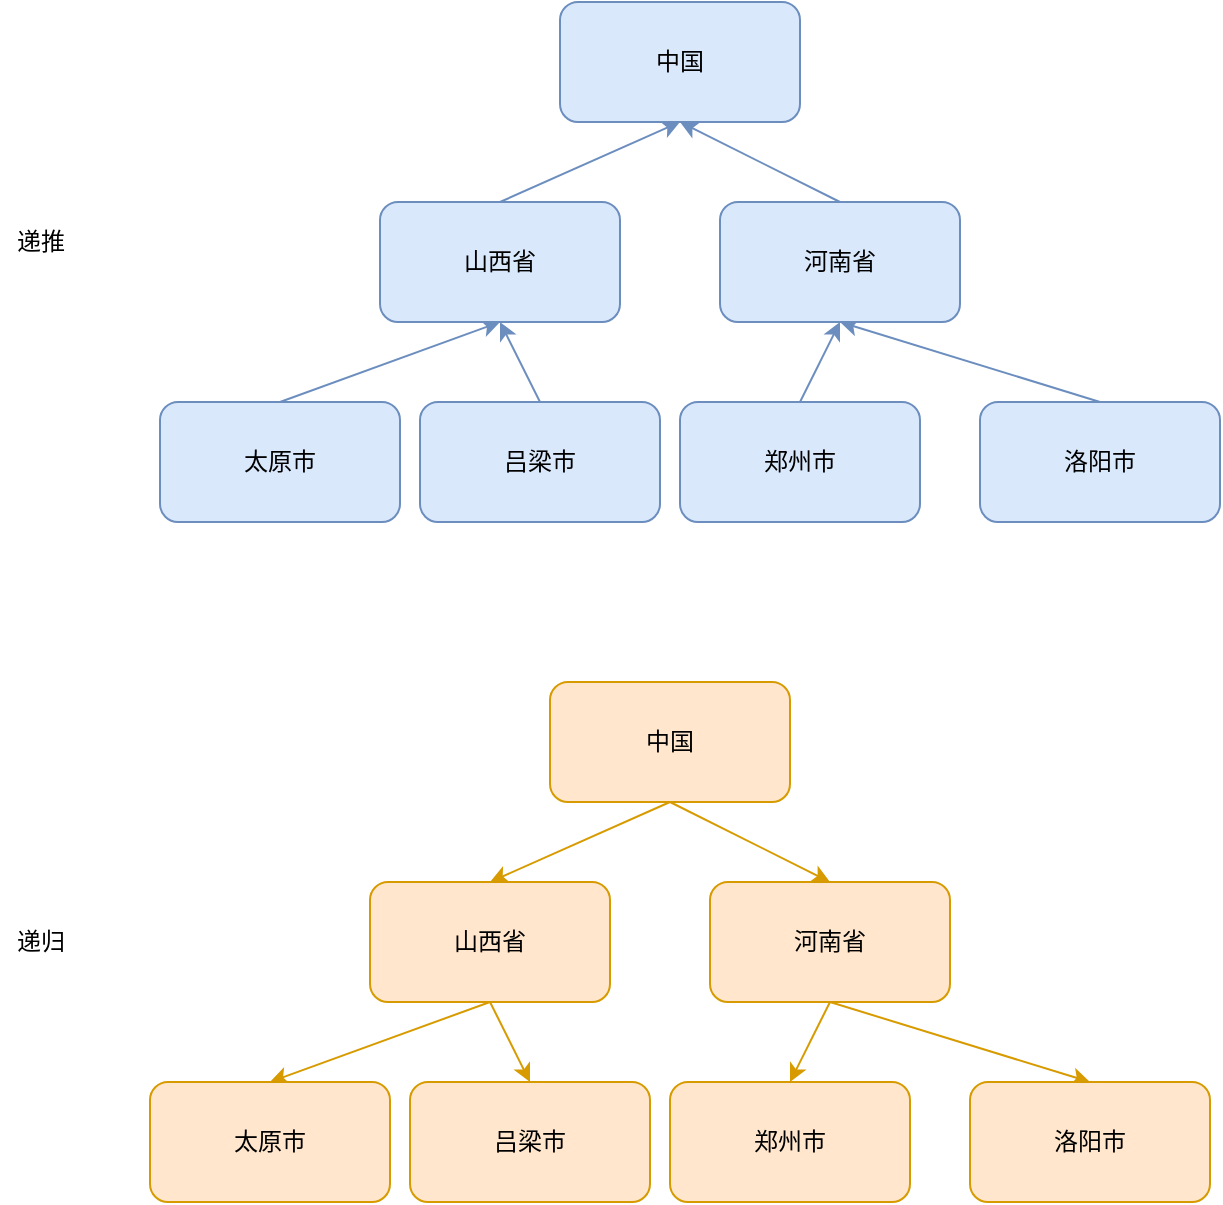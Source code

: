 <mxfile version="14.9.8" type="github">
  <diagram id="CiHEB5EdygiSyAVfYV6F" name="Page-1">
    <mxGraphModel dx="1773" dy="536" grid="1" gridSize="10" guides="1" tooltips="1" connect="1" arrows="1" fold="1" page="1" pageScale="1" pageWidth="827" pageHeight="1169" math="0" shadow="0">
      <root>
        <mxCell id="0" />
        <mxCell id="1" parent="0" />
        <mxCell id="MrYeKg7zcSNxE-EKz_dD-4" style="rounded=0;orthogonalLoop=1;jettySize=auto;html=1;exitX=0.5;exitY=1;exitDx=0;exitDy=0;entryX=0.5;entryY=0;entryDx=0;entryDy=0;startArrow=classic;startFill=1;endArrow=none;endFill=0;fillColor=#dae8fc;strokeColor=#6c8ebf;" edge="1" parent="1" source="MrYeKg7zcSNxE-EKz_dD-1" target="MrYeKg7zcSNxE-EKz_dD-2">
          <mxGeometry relative="1" as="geometry" />
        </mxCell>
        <mxCell id="MrYeKg7zcSNxE-EKz_dD-5" style="rounded=0;orthogonalLoop=1;jettySize=auto;html=1;exitX=0.5;exitY=1;exitDx=0;exitDy=0;entryX=0.5;entryY=0;entryDx=0;entryDy=0;startArrow=classic;startFill=1;endArrow=none;endFill=0;fillColor=#dae8fc;strokeColor=#6c8ebf;" edge="1" parent="1" source="MrYeKg7zcSNxE-EKz_dD-1" target="MrYeKg7zcSNxE-EKz_dD-3">
          <mxGeometry relative="1" as="geometry" />
        </mxCell>
        <mxCell id="MrYeKg7zcSNxE-EKz_dD-1" value="中国" style="rounded=1;whiteSpace=wrap;html=1;fillColor=#dae8fc;strokeColor=#6c8ebf;" vertex="1" parent="1">
          <mxGeometry x="250" y="160" width="120" height="60" as="geometry" />
        </mxCell>
        <mxCell id="MrYeKg7zcSNxE-EKz_dD-10" style="rounded=0;orthogonalLoop=1;jettySize=auto;html=1;exitX=0.5;exitY=1;exitDx=0;exitDy=0;entryX=0.5;entryY=0;entryDx=0;entryDy=0;startArrow=classic;startFill=1;endArrow=none;endFill=0;fillColor=#dae8fc;strokeColor=#6c8ebf;" edge="1" parent="1" source="MrYeKg7zcSNxE-EKz_dD-2" target="MrYeKg7zcSNxE-EKz_dD-6">
          <mxGeometry relative="1" as="geometry" />
        </mxCell>
        <mxCell id="MrYeKg7zcSNxE-EKz_dD-11" style="rounded=0;orthogonalLoop=1;jettySize=auto;html=1;exitX=0.5;exitY=1;exitDx=0;exitDy=0;entryX=0.5;entryY=0;entryDx=0;entryDy=0;startArrow=classic;startFill=1;endArrow=none;endFill=0;fillColor=#dae8fc;strokeColor=#6c8ebf;" edge="1" parent="1" source="MrYeKg7zcSNxE-EKz_dD-2" target="MrYeKg7zcSNxE-EKz_dD-7">
          <mxGeometry relative="1" as="geometry" />
        </mxCell>
        <mxCell id="MrYeKg7zcSNxE-EKz_dD-2" value="山西省" style="rounded=1;whiteSpace=wrap;html=1;fillColor=#dae8fc;strokeColor=#6c8ebf;" vertex="1" parent="1">
          <mxGeometry x="160" y="260" width="120" height="60" as="geometry" />
        </mxCell>
        <mxCell id="MrYeKg7zcSNxE-EKz_dD-12" style="rounded=0;orthogonalLoop=1;jettySize=auto;html=1;exitX=0.5;exitY=1;exitDx=0;exitDy=0;entryX=0.5;entryY=0;entryDx=0;entryDy=0;startArrow=classic;startFill=1;endArrow=none;endFill=0;fillColor=#dae8fc;strokeColor=#6c8ebf;" edge="1" parent="1" source="MrYeKg7zcSNxE-EKz_dD-3" target="MrYeKg7zcSNxE-EKz_dD-8">
          <mxGeometry relative="1" as="geometry" />
        </mxCell>
        <mxCell id="MrYeKg7zcSNxE-EKz_dD-13" style="rounded=0;orthogonalLoop=1;jettySize=auto;html=1;exitX=0.5;exitY=1;exitDx=0;exitDy=0;entryX=0.5;entryY=0;entryDx=0;entryDy=0;endArrow=none;endFill=0;startArrow=classic;startFill=1;fillColor=#dae8fc;strokeColor=#6c8ebf;" edge="1" parent="1" source="MrYeKg7zcSNxE-EKz_dD-3" target="MrYeKg7zcSNxE-EKz_dD-9">
          <mxGeometry relative="1" as="geometry" />
        </mxCell>
        <mxCell id="MrYeKg7zcSNxE-EKz_dD-3" value="河南省" style="rounded=1;whiteSpace=wrap;html=1;fillColor=#dae8fc;strokeColor=#6c8ebf;" vertex="1" parent="1">
          <mxGeometry x="330" y="260" width="120" height="60" as="geometry" />
        </mxCell>
        <mxCell id="MrYeKg7zcSNxE-EKz_dD-6" value="太原市" style="rounded=1;whiteSpace=wrap;html=1;fillColor=#dae8fc;strokeColor=#6c8ebf;" vertex="1" parent="1">
          <mxGeometry x="50" y="360" width="120" height="60" as="geometry" />
        </mxCell>
        <mxCell id="MrYeKg7zcSNxE-EKz_dD-7" value="吕梁市" style="rounded=1;whiteSpace=wrap;html=1;fillColor=#dae8fc;strokeColor=#6c8ebf;" vertex="1" parent="1">
          <mxGeometry x="180" y="360" width="120" height="60" as="geometry" />
        </mxCell>
        <mxCell id="MrYeKg7zcSNxE-EKz_dD-8" value="郑州市" style="rounded=1;whiteSpace=wrap;html=1;fillColor=#dae8fc;strokeColor=#6c8ebf;" vertex="1" parent="1">
          <mxGeometry x="310" y="360" width="120" height="60" as="geometry" />
        </mxCell>
        <mxCell id="MrYeKg7zcSNxE-EKz_dD-9" value="洛阳市" style="rounded=1;whiteSpace=wrap;html=1;fillColor=#dae8fc;strokeColor=#6c8ebf;" vertex="1" parent="1">
          <mxGeometry x="460" y="360" width="120" height="60" as="geometry" />
        </mxCell>
        <mxCell id="MrYeKg7zcSNxE-EKz_dD-14" style="rounded=0;orthogonalLoop=1;jettySize=auto;html=1;exitX=0.5;exitY=1;exitDx=0;exitDy=0;entryX=0.5;entryY=0;entryDx=0;entryDy=0;fillColor=#ffe6cc;strokeColor=#d79b00;" edge="1" parent="1" source="MrYeKg7zcSNxE-EKz_dD-16" target="MrYeKg7zcSNxE-EKz_dD-19">
          <mxGeometry relative="1" as="geometry" />
        </mxCell>
        <mxCell id="MrYeKg7zcSNxE-EKz_dD-15" style="rounded=0;orthogonalLoop=1;jettySize=auto;html=1;exitX=0.5;exitY=1;exitDx=0;exitDy=0;entryX=0.5;entryY=0;entryDx=0;entryDy=0;fillColor=#ffe6cc;strokeColor=#d79b00;" edge="1" parent="1" source="MrYeKg7zcSNxE-EKz_dD-16" target="MrYeKg7zcSNxE-EKz_dD-22">
          <mxGeometry relative="1" as="geometry" />
        </mxCell>
        <mxCell id="MrYeKg7zcSNxE-EKz_dD-16" value="中国" style="rounded=1;whiteSpace=wrap;html=1;fillColor=#ffe6cc;strokeColor=#d79b00;" vertex="1" parent="1">
          <mxGeometry x="245" y="500" width="120" height="60" as="geometry" />
        </mxCell>
        <mxCell id="MrYeKg7zcSNxE-EKz_dD-17" style="rounded=0;orthogonalLoop=1;jettySize=auto;html=1;exitX=0.5;exitY=1;exitDx=0;exitDy=0;entryX=0.5;entryY=0;entryDx=0;entryDy=0;fillColor=#ffe6cc;strokeColor=#d79b00;" edge="1" parent="1" source="MrYeKg7zcSNxE-EKz_dD-19" target="MrYeKg7zcSNxE-EKz_dD-23">
          <mxGeometry relative="1" as="geometry" />
        </mxCell>
        <mxCell id="MrYeKg7zcSNxE-EKz_dD-18" style="rounded=0;orthogonalLoop=1;jettySize=auto;html=1;exitX=0.5;exitY=1;exitDx=0;exitDy=0;entryX=0.5;entryY=0;entryDx=0;entryDy=0;fillColor=#ffe6cc;strokeColor=#d79b00;" edge="1" parent="1" source="MrYeKg7zcSNxE-EKz_dD-19" target="MrYeKg7zcSNxE-EKz_dD-24">
          <mxGeometry relative="1" as="geometry" />
        </mxCell>
        <mxCell id="MrYeKg7zcSNxE-EKz_dD-19" value="山西省" style="rounded=1;whiteSpace=wrap;html=1;fillColor=#ffe6cc;strokeColor=#d79b00;" vertex="1" parent="1">
          <mxGeometry x="155" y="600" width="120" height="60" as="geometry" />
        </mxCell>
        <mxCell id="MrYeKg7zcSNxE-EKz_dD-20" style="rounded=0;orthogonalLoop=1;jettySize=auto;html=1;exitX=0.5;exitY=1;exitDx=0;exitDy=0;entryX=0.5;entryY=0;entryDx=0;entryDy=0;fillColor=#ffe6cc;strokeColor=#d79b00;" edge="1" parent="1" source="MrYeKg7zcSNxE-EKz_dD-22" target="MrYeKg7zcSNxE-EKz_dD-25">
          <mxGeometry relative="1" as="geometry" />
        </mxCell>
        <mxCell id="MrYeKg7zcSNxE-EKz_dD-21" style="rounded=0;orthogonalLoop=1;jettySize=auto;html=1;exitX=0.5;exitY=1;exitDx=0;exitDy=0;entryX=0.5;entryY=0;entryDx=0;entryDy=0;fillColor=#ffe6cc;strokeColor=#d79b00;" edge="1" parent="1" source="MrYeKg7zcSNxE-EKz_dD-22" target="MrYeKg7zcSNxE-EKz_dD-26">
          <mxGeometry relative="1" as="geometry" />
        </mxCell>
        <mxCell id="MrYeKg7zcSNxE-EKz_dD-22" value="河南省" style="rounded=1;whiteSpace=wrap;html=1;fillColor=#ffe6cc;strokeColor=#d79b00;" vertex="1" parent="1">
          <mxGeometry x="325" y="600" width="120" height="60" as="geometry" />
        </mxCell>
        <mxCell id="MrYeKg7zcSNxE-EKz_dD-23" value="太原市" style="rounded=1;whiteSpace=wrap;html=1;fillColor=#ffe6cc;strokeColor=#d79b00;" vertex="1" parent="1">
          <mxGeometry x="45" y="700" width="120" height="60" as="geometry" />
        </mxCell>
        <mxCell id="MrYeKg7zcSNxE-EKz_dD-24" value="吕梁市" style="rounded=1;whiteSpace=wrap;html=1;fillColor=#ffe6cc;strokeColor=#d79b00;" vertex="1" parent="1">
          <mxGeometry x="175" y="700" width="120" height="60" as="geometry" />
        </mxCell>
        <mxCell id="MrYeKg7zcSNxE-EKz_dD-25" value="郑州市" style="rounded=1;whiteSpace=wrap;html=1;fillColor=#ffe6cc;strokeColor=#d79b00;" vertex="1" parent="1">
          <mxGeometry x="305" y="700" width="120" height="60" as="geometry" />
        </mxCell>
        <mxCell id="MrYeKg7zcSNxE-EKz_dD-26" value="洛阳市" style="rounded=1;whiteSpace=wrap;html=1;fillColor=#ffe6cc;strokeColor=#d79b00;" vertex="1" parent="1">
          <mxGeometry x="455" y="700" width="120" height="60" as="geometry" />
        </mxCell>
        <mxCell id="MrYeKg7zcSNxE-EKz_dD-28" value="递归" style="text;html=1;align=center;verticalAlign=middle;resizable=0;points=[];autosize=1;strokeColor=none;" vertex="1" parent="1">
          <mxGeometry x="-30" y="620" width="40" height="20" as="geometry" />
        </mxCell>
        <mxCell id="MrYeKg7zcSNxE-EKz_dD-29" value="递推" style="text;html=1;align=center;verticalAlign=middle;resizable=0;points=[];autosize=1;strokeColor=none;" vertex="1" parent="1">
          <mxGeometry x="-30" y="270" width="40" height="20" as="geometry" />
        </mxCell>
      </root>
    </mxGraphModel>
  </diagram>
</mxfile>
